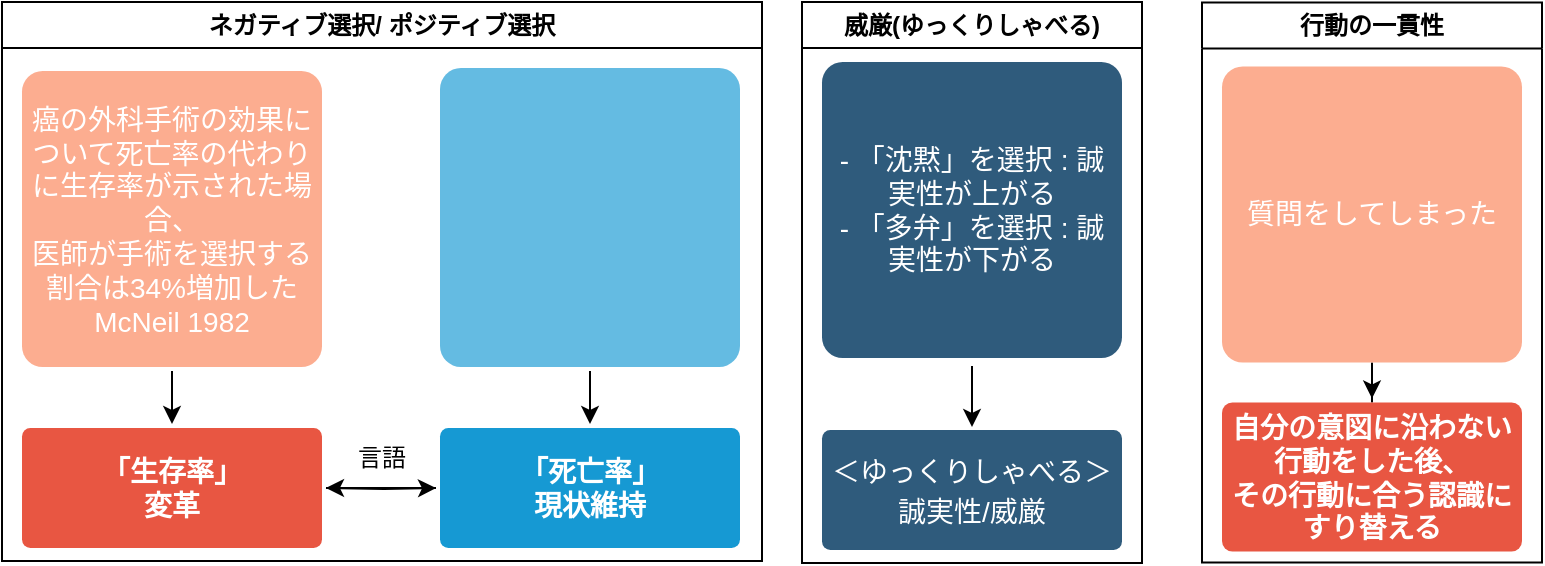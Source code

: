 <mxfile version="24.0.4" type="github" pages="2">
  <diagram name="ページ1" id="ly8JrdTY6ocZCnAn5Q8D">
    <mxGraphModel dx="1674" dy="818" grid="1" gridSize="10" guides="1" tooltips="1" connect="1" arrows="1" fold="1" page="1" pageScale="1" pageWidth="827" pageHeight="1169" math="0" shadow="0">
      <root>
        <mxCell id="0" />
        <mxCell id="1" parent="0" />
        <mxCell id="_HP7iNYSpRR4GRTfLSb4-1" value="威厳(ゆっくりしゃべる)" style="swimlane;whiteSpace=wrap;html=1;" vertex="1" parent="1">
          <mxGeometry x="440" y="200" width="170" height="280.5" as="geometry" />
        </mxCell>
        <mxCell id="_HP7iNYSpRR4GRTfLSb4-2" style="edgeStyle=orthogonalEdgeStyle;rounded=0;orthogonalLoop=1;jettySize=auto;html=1;entryX=0.5;entryY=0;entryDx=0;entryDy=0;" edge="1" parent="_HP7iNYSpRR4GRTfLSb4-1">
          <mxGeometry relative="1" as="geometry">
            <mxPoint x="85" y="182" as="sourcePoint" />
            <mxPoint x="85" y="212.5" as="targetPoint" />
          </mxGeometry>
        </mxCell>
        <mxCell id="_HP7iNYSpRR4GRTfLSb4-3" value="&lt;div style=&quot;border-color: var(--border-color);&quot;&gt;- 「沈黙」を選択 : 誠実性が上がる&lt;/div&gt;&lt;div style=&quot;border-color: var(--border-color);&quot;&gt;- 「多弁」を選択 : 誠実性が下がる&lt;/div&gt;" style="rounded=1;whiteSpace=wrap;html=1;shadow=0;labelBackgroundColor=none;strokeColor=none;strokeWidth=3;fillColor=#2F5B7C;fontFamily=Helvetica;fontSize=14;fontColor=#FFFFFF;align=center;spacing=5;arcSize=7;perimeterSpacing=2;" vertex="1" parent="_HP7iNYSpRR4GRTfLSb4-1">
          <mxGeometry x="10" y="30" width="150" height="148" as="geometry" />
        </mxCell>
        <mxCell id="_HP7iNYSpRR4GRTfLSb4-4" value="&lt;span style=&quot;font-weight: normal;&quot;&gt;&lt;font style=&quot;font-size: 14px;&quot;&gt;＜ゆっくりしゃべる＞誠実性/威厳&lt;/font&gt;&lt;/span&gt;" style="rounded=1;whiteSpace=wrap;html=1;shadow=0;labelBackgroundColor=none;strokeColor=none;strokeWidth=3;fillColor=#2F5B7C;fontFamily=Helvetica;fontSize=16;fontColor=#FFFFFF;align=center;fontStyle=1;spacing=5;arcSize=7;perimeterSpacing=2;" vertex="1" parent="_HP7iNYSpRR4GRTfLSb4-1">
          <mxGeometry x="10" y="214" width="150" height="60" as="geometry" />
        </mxCell>
        <mxCell id="_HP7iNYSpRR4GRTfLSb4-5" value="ネガティブ選択/ ポジティブ選択" style="swimlane;whiteSpace=wrap;html=1;startSize=23;" vertex="1" parent="1">
          <mxGeometry x="40" y="200" width="380" height="279.5" as="geometry" />
        </mxCell>
        <mxCell id="_HP7iNYSpRR4GRTfLSb4-6" style="edgeStyle=orthogonalEdgeStyle;rounded=0;orthogonalLoop=1;jettySize=auto;html=1;" edge="1" parent="_HP7iNYSpRR4GRTfLSb4-5" source="_HP7iNYSpRR4GRTfLSb4-7">
          <mxGeometry relative="1" as="geometry">
            <mxPoint x="162" y="243" as="targetPoint" />
          </mxGeometry>
        </mxCell>
        <mxCell id="_HP7iNYSpRR4GRTfLSb4-7" value="「死亡率」&lt;br&gt;現状維持" style="rounded=1;whiteSpace=wrap;html=1;shadow=0;labelBackgroundColor=none;strokeColor=none;strokeWidth=3;fillColor=#1699d3;fontFamily=Helvetica;fontSize=14;fontColor=#FFFFFF;align=center;spacing=5;fontStyle=1;arcSize=7;perimeterSpacing=2;" vertex="1" parent="_HP7iNYSpRR4GRTfLSb4-5">
          <mxGeometry x="219" y="213" width="150" height="60" as="geometry" />
        </mxCell>
        <mxCell id="_HP7iNYSpRR4GRTfLSb4-8" style="edgeStyle=orthogonalEdgeStyle;rounded=0;orthogonalLoop=1;jettySize=auto;html=1;entryX=0;entryY=0.5;entryDx=0;entryDy=0;" edge="1" parent="_HP7iNYSpRR4GRTfLSb4-5" target="_HP7iNYSpRR4GRTfLSb4-7">
          <mxGeometry relative="1" as="geometry">
            <mxPoint x="162" y="243" as="sourcePoint" />
          </mxGeometry>
        </mxCell>
        <mxCell id="_HP7iNYSpRR4GRTfLSb4-9" style="edgeStyle=orthogonalEdgeStyle;rounded=0;orthogonalLoop=1;jettySize=auto;html=1;entryX=0.5;entryY=0;entryDx=0;entryDy=0;" edge="1" parent="_HP7iNYSpRR4GRTfLSb4-5" source="_HP7iNYSpRR4GRTfLSb4-10" target="_HP7iNYSpRR4GRTfLSb4-7">
          <mxGeometry relative="1" as="geometry" />
        </mxCell>
        <mxCell id="_HP7iNYSpRR4GRTfLSb4-10" value="" style="rounded=1;whiteSpace=wrap;html=1;shadow=0;labelBackgroundColor=none;strokeColor=none;strokeWidth=3;fillColor=#64bbe2;fontFamily=Helvetica;fontSize=14;fontColor=#FFFFFF;align=center;spacing=5;arcSize=7;perimeterSpacing=2;" vertex="1" parent="_HP7iNYSpRR4GRTfLSb4-5">
          <mxGeometry x="219" y="33" width="150" height="149.5" as="geometry" />
        </mxCell>
        <mxCell id="_HP7iNYSpRR4GRTfLSb4-11" value="言語" style="text;html=1;strokeColor=none;fillColor=none;align=center;verticalAlign=middle;whiteSpace=wrap;rounded=0;" vertex="1" parent="_HP7iNYSpRR4GRTfLSb4-5">
          <mxGeometry x="160" y="213" width="60" height="30" as="geometry" />
        </mxCell>
        <mxCell id="_HP7iNYSpRR4GRTfLSb4-12" style="edgeStyle=orthogonalEdgeStyle;rounded=0;orthogonalLoop=1;jettySize=auto;html=1;entryX=0.5;entryY=0;entryDx=0;entryDy=0;" edge="1" parent="_HP7iNYSpRR4GRTfLSb4-5" source="_HP7iNYSpRR4GRTfLSb4-13" target="_HP7iNYSpRR4GRTfLSb4-14">
          <mxGeometry relative="1" as="geometry" />
        </mxCell>
        <mxCell id="_HP7iNYSpRR4GRTfLSb4-13" value="癌の外科手術の効果について死亡率の代わりに生存率が示された場合、&lt;br style=&quot;border-color: var(--border-color);&quot;&gt;医師が手術を選択する割合は34%増加した&lt;br style=&quot;border-color: var(--border-color);&quot;&gt;McNeil 1982" style="rounded=1;whiteSpace=wrap;html=1;shadow=0;labelBackgroundColor=none;strokeColor=none;strokeWidth=3;fillColor=#FCAD90;fontFamily=Helvetica;fontSize=14;fontColor=#FFFFFF;align=center;spacing=5;arcSize=7;perimeterSpacing=2;" vertex="1" parent="_HP7iNYSpRR4GRTfLSb4-5">
          <mxGeometry x="10" y="34.5" width="150" height="148" as="geometry" />
        </mxCell>
        <mxCell id="_HP7iNYSpRR4GRTfLSb4-14" value="「生存率」&lt;br style=&quot;border-color: var(--border-color);&quot;&gt;変革" style="rounded=1;whiteSpace=wrap;html=1;shadow=0;labelBackgroundColor=none;strokeColor=none;strokeWidth=3;fillColor=#e85642;fontFamily=Helvetica;fontSize=14;fontColor=#FFFFFF;align=center;spacing=5;fontStyle=1;arcSize=7;perimeterSpacing=2;" vertex="1" parent="_HP7iNYSpRR4GRTfLSb4-5">
          <mxGeometry x="10" y="213" width="150" height="60" as="geometry" />
        </mxCell>
        <mxCell id="_HP7iNYSpRR4GRTfLSb4-15" value="行動の一貫性" style="swimlane;whiteSpace=wrap;html=1;" vertex="1" parent="1">
          <mxGeometry x="640" y="200.25" width="170" height="280" as="geometry" />
        </mxCell>
        <mxCell id="_HP7iNYSpRR4GRTfLSb4-16" style="edgeStyle=orthogonalEdgeStyle;rounded=0;orthogonalLoop=1;jettySize=auto;html=1;entryX=0.5;entryY=0;entryDx=0;entryDy=0;" edge="1" parent="_HP7iNYSpRR4GRTfLSb4-15" source="_HP7iNYSpRR4GRTfLSb4-17" target="_HP7iNYSpRR4GRTfLSb4-18">
          <mxGeometry relative="1" as="geometry" />
        </mxCell>
        <mxCell id="_HP7iNYSpRR4GRTfLSb4-17" value="質問をしてしまった" style="rounded=1;whiteSpace=wrap;html=1;shadow=0;labelBackgroundColor=none;strokeColor=none;strokeWidth=3;fillColor=#FCAD90;fontFamily=Helvetica;fontSize=14;fontColor=#FFFFFF;align=center;spacing=5;arcSize=7;perimeterSpacing=2;" vertex="1" parent="_HP7iNYSpRR4GRTfLSb4-15">
          <mxGeometry x="10" y="32" width="150" height="148" as="geometry" />
        </mxCell>
        <mxCell id="_HP7iNYSpRR4GRTfLSb4-18" value="自分の意図に沿わない行動をした後、&lt;br style=&quot;border-color: var(--border-color);&quot;&gt;その行動に合う認識にすり替える" style="rounded=1;whiteSpace=wrap;html=1;shadow=0;labelBackgroundColor=none;strokeColor=none;strokeWidth=3;fillColor=#e85642;fontFamily=Helvetica;fontSize=14;fontColor=#FFFFFF;align=center;spacing=5;fontStyle=1;arcSize=7;perimeterSpacing=2;" vertex="1" parent="_HP7iNYSpRR4GRTfLSb4-15">
          <mxGeometry x="10" y="200" width="150" height="74.5" as="geometry" />
        </mxCell>
      </root>
    </mxGraphModel>
  </diagram>
  <diagram name="ページ1のコピー" id="zDXbznbJxY1YPxuReqQg">
    <mxGraphModel dx="1674" dy="818" grid="1" gridSize="10" guides="1" tooltips="1" connect="1" arrows="1" fold="1" page="1" pageScale="1" pageWidth="827" pageHeight="1169" math="0" shadow="0">
      <root>
        <mxCell id="L7Ptylq-8mvhIztDnHOT-0" />
        <mxCell id="L7Ptylq-8mvhIztDnHOT-1" parent="L7Ptylq-8mvhIztDnHOT-0" />
        <mxCell id="L7Ptylq-8mvhIztDnHOT-2" value="威厳(ゆっくりしゃべる)" style="swimlane;whiteSpace=wrap;html=1;" vertex="1" parent="L7Ptylq-8mvhIztDnHOT-1">
          <mxGeometry x="440" y="200" width="170" height="280.5" as="geometry" />
        </mxCell>
        <mxCell id="L7Ptylq-8mvhIztDnHOT-3" style="edgeStyle=orthogonalEdgeStyle;rounded=0;orthogonalLoop=1;jettySize=auto;html=1;entryX=0.5;entryY=0;entryDx=0;entryDy=0;" edge="1" parent="L7Ptylq-8mvhIztDnHOT-2">
          <mxGeometry relative="1" as="geometry">
            <mxPoint x="85" y="182" as="sourcePoint" />
            <mxPoint x="85" y="212.5" as="targetPoint" />
          </mxGeometry>
        </mxCell>
        <mxCell id="L7Ptylq-8mvhIztDnHOT-4" value="&lt;div style=&quot;border-color: var(--border-color);&quot;&gt;- 「沈黙」を選択 : 誠実性が上がる&lt;/div&gt;&lt;div style=&quot;border-color: var(--border-color);&quot;&gt;- 「多弁」を選択 : 誠実性が下がる&lt;/div&gt;" style="rounded=1;whiteSpace=wrap;html=1;shadow=0;labelBackgroundColor=none;strokeColor=none;strokeWidth=3;fillColor=#2F5B7C;fontFamily=Helvetica;fontSize=14;fontColor=#FFFFFF;align=center;spacing=5;arcSize=7;perimeterSpacing=2;" vertex="1" parent="L7Ptylq-8mvhIztDnHOT-2">
          <mxGeometry x="10" y="30" width="150" height="148" as="geometry" />
        </mxCell>
        <mxCell id="L7Ptylq-8mvhIztDnHOT-5" value="&lt;span style=&quot;font-weight: normal;&quot;&gt;&lt;font style=&quot;font-size: 14px;&quot;&gt;＜ゆっくりしゃべる＞誠実性/威厳&lt;/font&gt;&lt;/span&gt;" style="rounded=1;whiteSpace=wrap;html=1;shadow=0;labelBackgroundColor=none;strokeColor=none;strokeWidth=3;fillColor=#2F5B7C;fontFamily=Helvetica;fontSize=16;fontColor=#FFFFFF;align=center;fontStyle=1;spacing=5;arcSize=7;perimeterSpacing=2;" vertex="1" parent="L7Ptylq-8mvhIztDnHOT-2">
          <mxGeometry x="10" y="214" width="150" height="60" as="geometry" />
        </mxCell>
        <mxCell id="L7Ptylq-8mvhIztDnHOT-16" value="行動の一貫性" style="swimlane;whiteSpace=wrap;html=1;" vertex="1" parent="L7Ptylq-8mvhIztDnHOT-1">
          <mxGeometry x="640" y="200.25" width="170" height="280" as="geometry" />
        </mxCell>
        <mxCell id="L7Ptylq-8mvhIztDnHOT-17" style="edgeStyle=orthogonalEdgeStyle;rounded=0;orthogonalLoop=1;jettySize=auto;html=1;entryX=0.5;entryY=0;entryDx=0;entryDy=0;" edge="1" parent="L7Ptylq-8mvhIztDnHOT-16" source="L7Ptylq-8mvhIztDnHOT-18" target="L7Ptylq-8mvhIztDnHOT-19">
          <mxGeometry relative="1" as="geometry" />
        </mxCell>
        <mxCell id="L7Ptylq-8mvhIztDnHOT-18" value="質問をしてしまった" style="rounded=1;whiteSpace=wrap;html=1;shadow=0;labelBackgroundColor=none;strokeColor=none;strokeWidth=3;fillColor=#FCAD90;fontFamily=Helvetica;fontSize=14;fontColor=#FFFFFF;align=center;spacing=5;arcSize=7;perimeterSpacing=2;" vertex="1" parent="L7Ptylq-8mvhIztDnHOT-16">
          <mxGeometry x="10" y="32" width="150" height="148" as="geometry" />
        </mxCell>
        <mxCell id="L7Ptylq-8mvhIztDnHOT-19" value="自分の意図に沿わない行動をした後、&lt;br style=&quot;border-color: var(--border-color);&quot;&gt;その行動に合う認識にすり替える" style="rounded=1;whiteSpace=wrap;html=1;shadow=0;labelBackgroundColor=none;strokeColor=none;strokeWidth=3;fillColor=#e85642;fontFamily=Helvetica;fontSize=14;fontColor=#FFFFFF;align=center;spacing=5;fontStyle=1;arcSize=7;perimeterSpacing=2;" vertex="1" parent="L7Ptylq-8mvhIztDnHOT-16">
          <mxGeometry x="10" y="200" width="150" height="74.5" as="geometry" />
        </mxCell>
      </root>
    </mxGraphModel>
  </diagram>
</mxfile>
